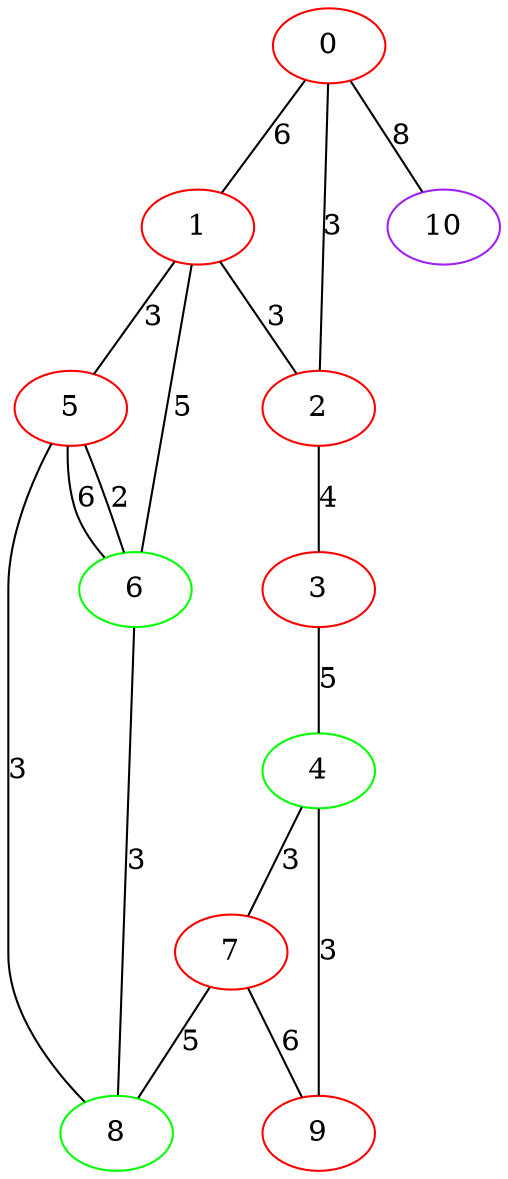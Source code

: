 graph "" {
0 [color=red, weight=1];
1 [color=red, weight=1];
2 [color=red, weight=1];
3 [color=red, weight=1];
4 [color=green, weight=2];
5 [color=red, weight=1];
6 [color=green, weight=2];
7 [color=red, weight=1];
8 [color=green, weight=2];
9 [color=red, weight=1];
10 [color=purple, weight=4];
0 -- 1  [key=0, label=6];
0 -- 2  [key=0, label=3];
0 -- 10  [key=0, label=8];
1 -- 2  [key=0, label=3];
1 -- 5  [key=0, label=3];
1 -- 6  [key=0, label=5];
2 -- 3  [key=0, label=4];
3 -- 4  [key=0, label=5];
4 -- 9  [key=0, label=3];
4 -- 7  [key=0, label=3];
5 -- 8  [key=0, label=3];
5 -- 6  [key=0, label=2];
5 -- 6  [key=1, label=6];
6 -- 8  [key=0, label=3];
7 -- 8  [key=0, label=5];
7 -- 9  [key=0, label=6];
}
